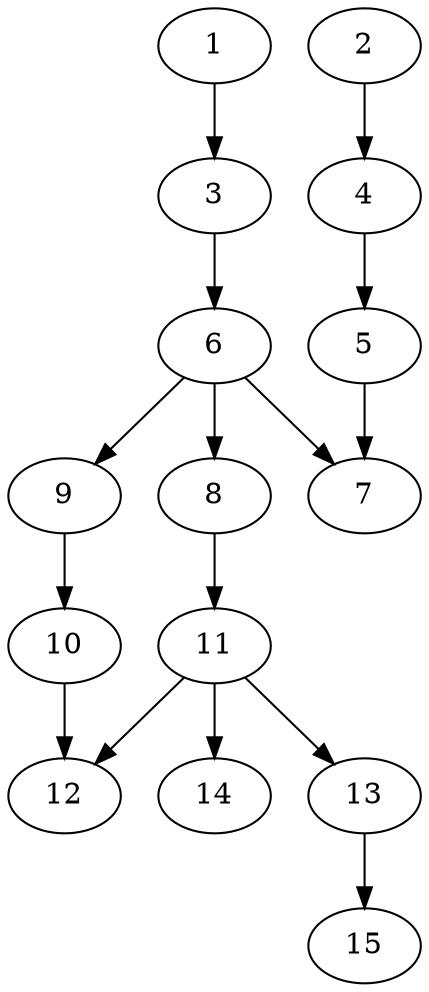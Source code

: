 // DAG automatically generated by daggen at Thu Oct  3 13:59:26 2019
// ./daggen --dot -n 15 --ccr 0.4 --fat 0.5 --regular 0.9 --density 0.6 --mindata 5242880 --maxdata 52428800 
digraph G {
  1 [size="105039360", alpha="0.07", expect_size="42015744"] 
  1 -> 3 [size ="42015744"]
  2 [size="114398720", alpha="0.01", expect_size="45759488"] 
  2 -> 4 [size ="45759488"]
  3 [size="24783360", alpha="0.02", expect_size="9913344"] 
  3 -> 6 [size ="9913344"]
  4 [size="54853120", alpha="0.10", expect_size="21941248"] 
  4 -> 5 [size ="21941248"]
  5 [size="114639360", alpha="0.01", expect_size="45855744"] 
  5 -> 7 [size ="45855744"]
  6 [size="63196160", alpha="0.10", expect_size="25278464"] 
  6 -> 7 [size ="25278464"]
  6 -> 8 [size ="25278464"]
  6 -> 9 [size ="25278464"]
  7 [size="94103040", alpha="0.06", expect_size="37641216"] 
  8 [size="45649920", alpha="0.17", expect_size="18259968"] 
  8 -> 11 [size ="18259968"]
  9 [size="95559680", alpha="0.03", expect_size="38223872"] 
  9 -> 10 [size ="38223872"]
  10 [size="41530880", alpha="0.14", expect_size="16612352"] 
  10 -> 12 [size ="16612352"]
  11 [size="65297920", alpha="0.01", expect_size="26119168"] 
  11 -> 12 [size ="26119168"]
  11 -> 13 [size ="26119168"]
  11 -> 14 [size ="26119168"]
  12 [size="107717120", alpha="0.12", expect_size="43086848"] 
  13 [size="113297920", alpha="0.17", expect_size="45319168"] 
  13 -> 15 [size ="45319168"]
  14 [size="127552000", alpha="0.12", expect_size="51020800"] 
  15 [size="67440640", alpha="0.07", expect_size="26976256"] 
}
